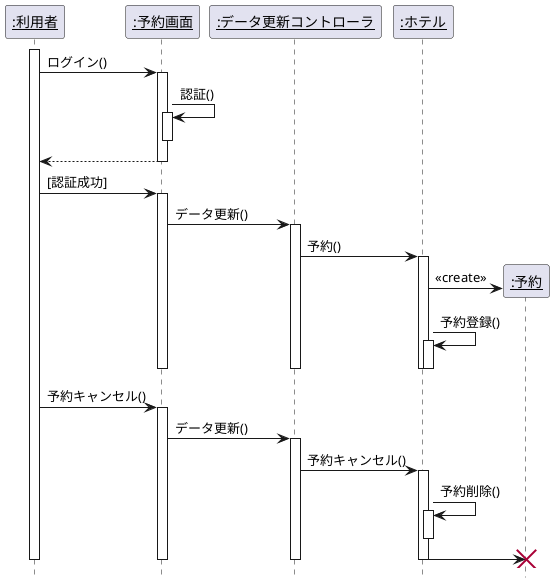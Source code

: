 @startuml 演習8-2-3_SQ_ホテル予約・キャンセルのシーケンス図.pu

hide footbox

participant "<u>:利用者</u>" as 利用者
participant "<u>:予約画面</u>" as 予約画面
participant "<u>:データ更新コントローラ</u>" as データ更新コントローラ
participant "<u>:ホテル</u>" as ホテル
' participant "<u>:予約</u>" as 予約


activate 利用者
    利用者 -> 予約画面:ログイン()
    activate 予約画面
            予約画面 -> 予約画面:認証()             
            activate 予約画面
            deactivate 予約画面
            
        利用者 <-- 予約画面
    deactivate 予約画面

    利用者 -> 予約画面:[認証成功]
    activate 予約画面
        予約画面 -> データ更新コントローラ:データ更新()  

        activate データ更新コントローラ
            データ更新コントローラ -> ホテル:予約() 

            activate ホテル
                create "<u>:予約</u>" as 予約
                ホテル -> 予約 :<<create>>

                ホテル -> ホテル   :予約登録()          
                    activate ホテル
                    deactivate ホテル

            deactivate ホテル
        deactivate データ更新コントローラ
    deactivate 予約画面

    利用者 -> 予約画面:予約キャンセル()
    activate 予約画面
        予約画面 -> データ更新コントローラ:データ更新()
        
        activate データ更新コントローラ
            データ更新コントローラ -> ホテル:予約キャンセル()
            activate ホテル
                ホテル -> ホテル:予約削除()
                activate ホテル
                deactivate ホテル
        
                ホテル -> 予約
                destroy 予約
                
            deactivate ホテル

        deactivate データ更新コントローラ
         
    deactivate 予約画面

deactivate 利用者
@enduml